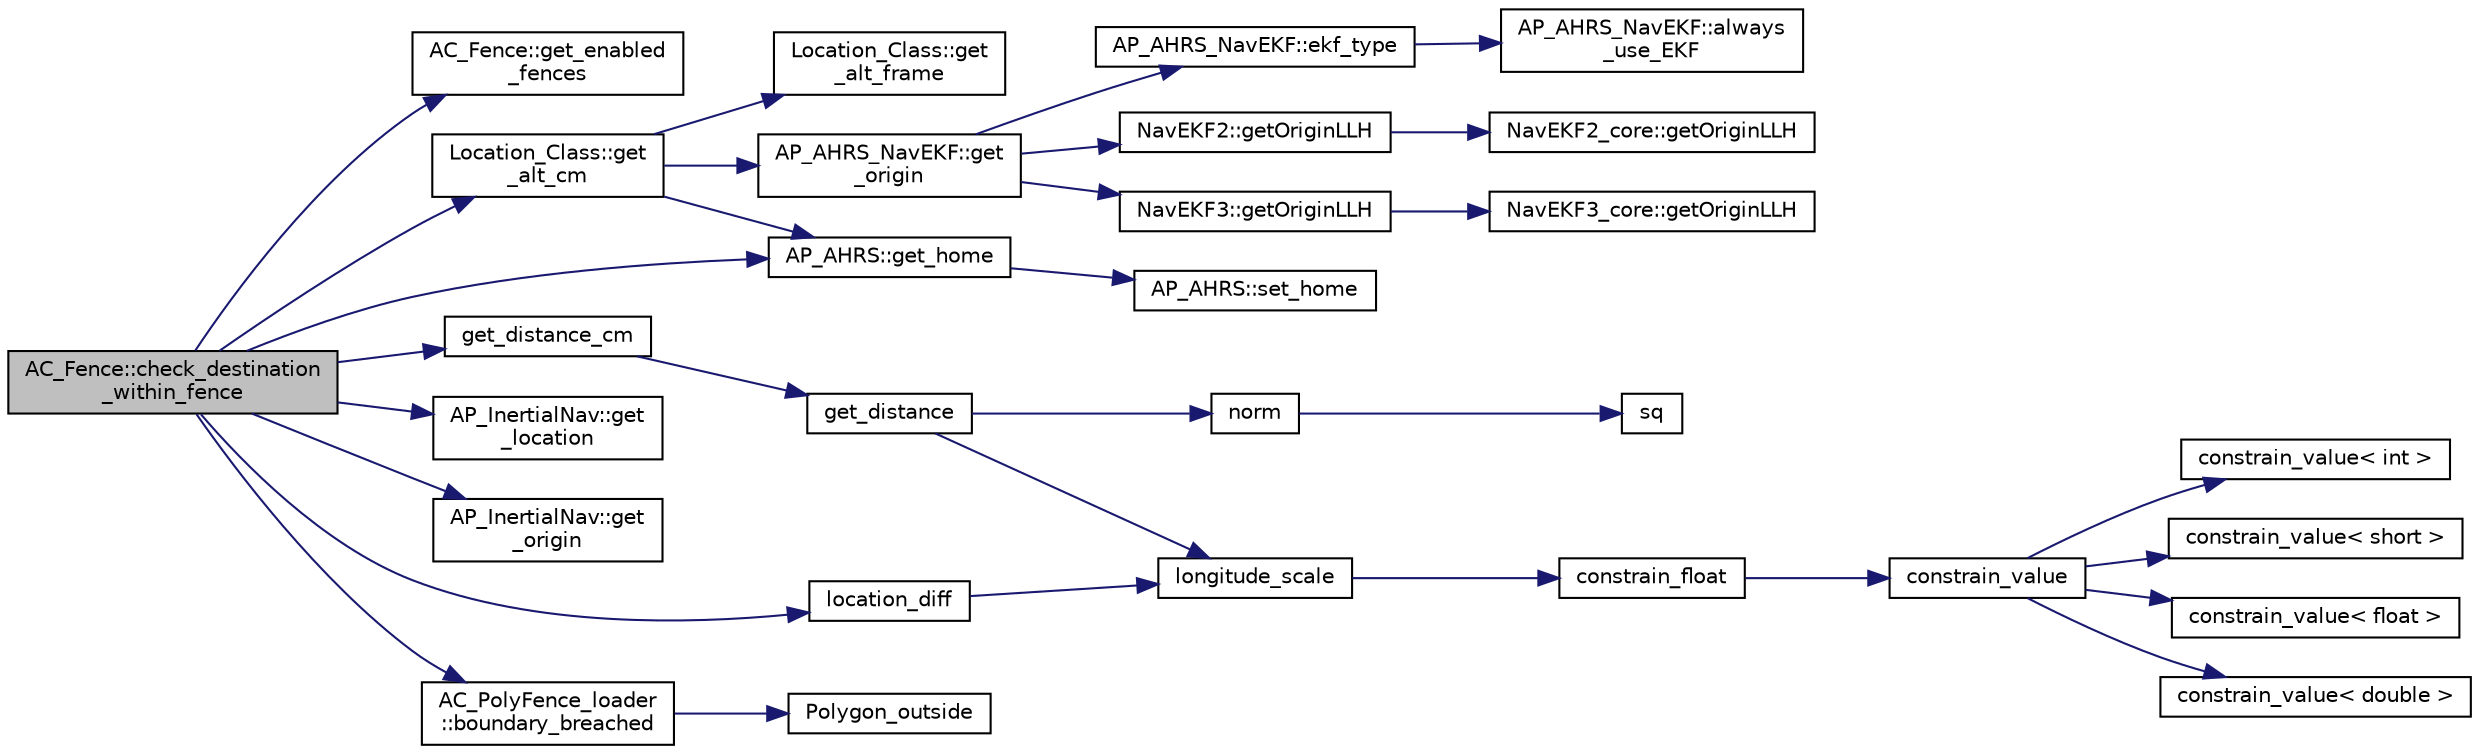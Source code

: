 digraph "AC_Fence::check_destination_within_fence"
{
 // INTERACTIVE_SVG=YES
  edge [fontname="Helvetica",fontsize="10",labelfontname="Helvetica",labelfontsize="10"];
  node [fontname="Helvetica",fontsize="10",shape=record];
  rankdir="LR";
  Node1 [label="AC_Fence::check_destination\l_within_fence",height=0.2,width=0.4,color="black", fillcolor="grey75", style="filled", fontcolor="black"];
  Node1 -> Node2 [color="midnightblue",fontsize="10",style="solid",fontname="Helvetica"];
  Node2 [label="AC_Fence::get_enabled\l_fences",height=0.2,width=0.4,color="black", fillcolor="white", style="filled",URL="$classAC__Fence.html#a233d3a13b201e30c21c6d319f73d1ab2",tooltip="get_enabled_fences - returns bitmask of enabled fences "];
  Node1 -> Node3 [color="midnightblue",fontsize="10",style="solid",fontname="Helvetica"];
  Node3 [label="Location_Class::get\l_alt_cm",height=0.2,width=0.4,color="black", fillcolor="white", style="filled",URL="$classLocation__Class.html#a94d8de310c8bdf8441c367e90d6b3f90",tooltip="get altitude in desired frame "];
  Node3 -> Node4 [color="midnightblue",fontsize="10",style="solid",fontname="Helvetica"];
  Node4 [label="Location_Class::get\l_alt_frame",height=0.2,width=0.4,color="black", fillcolor="white", style="filled",URL="$classLocation__Class.html#a12eedb8fc1b0f9391bc07891decf95fc"];
  Node3 -> Node5 [color="midnightblue",fontsize="10",style="solid",fontname="Helvetica"];
  Node5 [label="AP_AHRS::get_home",height=0.2,width=0.4,color="black", fillcolor="white", style="filled",URL="$classAP__AHRS.html#aea45b16e6469a3b392b8bf52fb864732"];
  Node5 -> Node6 [color="midnightblue",fontsize="10",style="solid",fontname="Helvetica"];
  Node6 [label="AP_AHRS::set_home",height=0.2,width=0.4,color="black", fillcolor="white", style="filled",URL="$classAP__AHRS.html#a702b6313fff141dced78533a4d258ab0"];
  Node3 -> Node7 [color="midnightblue",fontsize="10",style="solid",fontname="Helvetica"];
  Node7 [label="AP_AHRS_NavEKF::get\l_origin",height=0.2,width=0.4,color="black", fillcolor="white", style="filled",URL="$classAP__AHRS__NavEKF.html#a8e90dbad885e5d8d4efe9a34d635886a"];
  Node7 -> Node8 [color="midnightblue",fontsize="10",style="solid",fontname="Helvetica"];
  Node8 [label="AP_AHRS_NavEKF::ekf_type",height=0.2,width=0.4,color="black", fillcolor="white", style="filled",URL="$classAP__AHRS__NavEKF.html#a2421598bfc909c228709f99347a5fcea"];
  Node8 -> Node9 [color="midnightblue",fontsize="10",style="solid",fontname="Helvetica"];
  Node9 [label="AP_AHRS_NavEKF::always\l_use_EKF",height=0.2,width=0.4,color="black", fillcolor="white", style="filled",URL="$classAP__AHRS__NavEKF.html#a9af775a381a41ff78ac75a06ba7b1a05"];
  Node7 -> Node10 [color="midnightblue",fontsize="10",style="solid",fontname="Helvetica"];
  Node10 [label="NavEKF2::getOriginLLH",height=0.2,width=0.4,color="black", fillcolor="white", style="filled",URL="$classNavEKF2.html#a3ca4f95954622760541df4ee9bf1b12c"];
  Node10 -> Node11 [color="midnightblue",fontsize="10",style="solid",fontname="Helvetica"];
  Node11 [label="NavEKF2_core::getOriginLLH",height=0.2,width=0.4,color="black", fillcolor="white", style="filled",URL="$classNavEKF2__core.html#a0f070d9946f12e2dd0484ba395475f95"];
  Node7 -> Node12 [color="midnightblue",fontsize="10",style="solid",fontname="Helvetica"];
  Node12 [label="NavEKF3::getOriginLLH",height=0.2,width=0.4,color="black", fillcolor="white", style="filled",URL="$classNavEKF3.html#af8ef515efb2e3a0f23ffc105e3d52382"];
  Node12 -> Node13 [color="midnightblue",fontsize="10",style="solid",fontname="Helvetica"];
  Node13 [label="NavEKF3_core::getOriginLLH",height=0.2,width=0.4,color="black", fillcolor="white", style="filled",URL="$classNavEKF3__core.html#af7d59bec1dcc3663bf68de8eaf0b2856"];
  Node1 -> Node14 [color="midnightblue",fontsize="10",style="solid",fontname="Helvetica"];
  Node14 [label="get_distance_cm",height=0.2,width=0.4,color="black", fillcolor="white", style="filled",URL="$location_8cpp.html#ac4acf5d14c42d6255cd005460de4d1ad"];
  Node14 -> Node15 [color="midnightblue",fontsize="10",style="solid",fontname="Helvetica"];
  Node15 [label="get_distance",height=0.2,width=0.4,color="black", fillcolor="white", style="filled",URL="$location_8cpp.html#aa825a788804b8dd4cf1e3cfb42960a8b"];
  Node15 -> Node16 [color="midnightblue",fontsize="10",style="solid",fontname="Helvetica"];
  Node16 [label="longitude_scale",height=0.2,width=0.4,color="black", fillcolor="white", style="filled",URL="$location_8cpp.html#ad2368c582f3e0c135e2a74772f4db61a"];
  Node16 -> Node17 [color="midnightblue",fontsize="10",style="solid",fontname="Helvetica"];
  Node17 [label="constrain_float",height=0.2,width=0.4,color="black", fillcolor="white", style="filled",URL="$AP__Math_8h.html#ad525609d9dba6ffa556a0fbf08a3f9b4"];
  Node17 -> Node18 [color="midnightblue",fontsize="10",style="solid",fontname="Helvetica"];
  Node18 [label="constrain_value",height=0.2,width=0.4,color="black", fillcolor="white", style="filled",URL="$AP__Math_8h.html#a20e8f8671c282c69c1954652b6d61585"];
  Node18 -> Node19 [color="midnightblue",fontsize="10",style="solid",fontname="Helvetica"];
  Node19 [label="constrain_value\< int \>",height=0.2,width=0.4,color="black", fillcolor="white", style="filled",URL="$AP__Math_8cpp.html#a37e8e901754cb9c8e53a8e3030c82c50"];
  Node18 -> Node20 [color="midnightblue",fontsize="10",style="solid",fontname="Helvetica"];
  Node20 [label="constrain_value\< short \>",height=0.2,width=0.4,color="black", fillcolor="white", style="filled",URL="$AP__Math_8cpp.html#afdbe107ec1987d318a6347816fbf2b89"];
  Node18 -> Node21 [color="midnightblue",fontsize="10",style="solid",fontname="Helvetica"];
  Node21 [label="constrain_value\< float \>",height=0.2,width=0.4,color="black", fillcolor="white", style="filled",URL="$AP__Math_8cpp.html#ae6c621670c214da687de21d4e3a92587"];
  Node18 -> Node22 [color="midnightblue",fontsize="10",style="solid",fontname="Helvetica"];
  Node22 [label="constrain_value\< double \>",height=0.2,width=0.4,color="black", fillcolor="white", style="filled",URL="$AP__Math_8cpp.html#afe3990b00e9abc43fa97dfaf8e32f5c4"];
  Node15 -> Node23 [color="midnightblue",fontsize="10",style="solid",fontname="Helvetica"];
  Node23 [label="norm",height=0.2,width=0.4,color="black", fillcolor="white", style="filled",URL="$AP__Math_8h.html#adc76d4a5e5c9ae8cb7ab17b55c40d636"];
  Node23 -> Node24 [color="midnightblue",fontsize="10",style="solid",fontname="Helvetica"];
  Node24 [label="sq",height=0.2,width=0.4,color="black", fillcolor="white", style="filled",URL="$AP__Math_8h.html#a0375e3d67fd3911cacee5c3e1408c0f2"];
  Node1 -> Node5 [color="midnightblue",fontsize="10",style="solid",fontname="Helvetica"];
  Node1 -> Node25 [color="midnightblue",fontsize="10",style="solid",fontname="Helvetica"];
  Node25 [label="AP_InertialNav::get\l_location",height=0.2,width=0.4,color="black", fillcolor="white", style="filled",URL="$classAP__InertialNav.html#ad5e3413a7b1422a48869b660911b3634"];
  Node1 -> Node26 [color="midnightblue",fontsize="10",style="solid",fontname="Helvetica"];
  Node26 [label="AP_InertialNav::get\l_origin",height=0.2,width=0.4,color="black", fillcolor="white", style="filled",URL="$classAP__InertialNav.html#a0400fb5866678c5657542a4c2769839b"];
  Node1 -> Node27 [color="midnightblue",fontsize="10",style="solid",fontname="Helvetica"];
  Node27 [label="location_diff",height=0.2,width=0.4,color="black", fillcolor="white", style="filled",URL="$location_8cpp.html#a527b26472ed6f2e0c141e109a0722a0a"];
  Node27 -> Node16 [color="midnightblue",fontsize="10",style="solid",fontname="Helvetica"];
  Node1 -> Node28 [color="midnightblue",fontsize="10",style="solid",fontname="Helvetica"];
  Node28 [label="AC_PolyFence_loader\l::boundary_breached",height=0.2,width=0.4,color="black", fillcolor="white", style="filled",URL="$classAC__PolyFence__loader.html#a91a6b4c5611590d524eacac2c2aeec3a"];
  Node28 -> Node29 [color="midnightblue",fontsize="10",style="solid",fontname="Helvetica"];
  Node29 [label="Polygon_outside",height=0.2,width=0.4,color="black", fillcolor="white", style="filled",URL="$polygon_8cpp.html#a69c7755ab39f2ede645c4542b3aed07c"];
}

